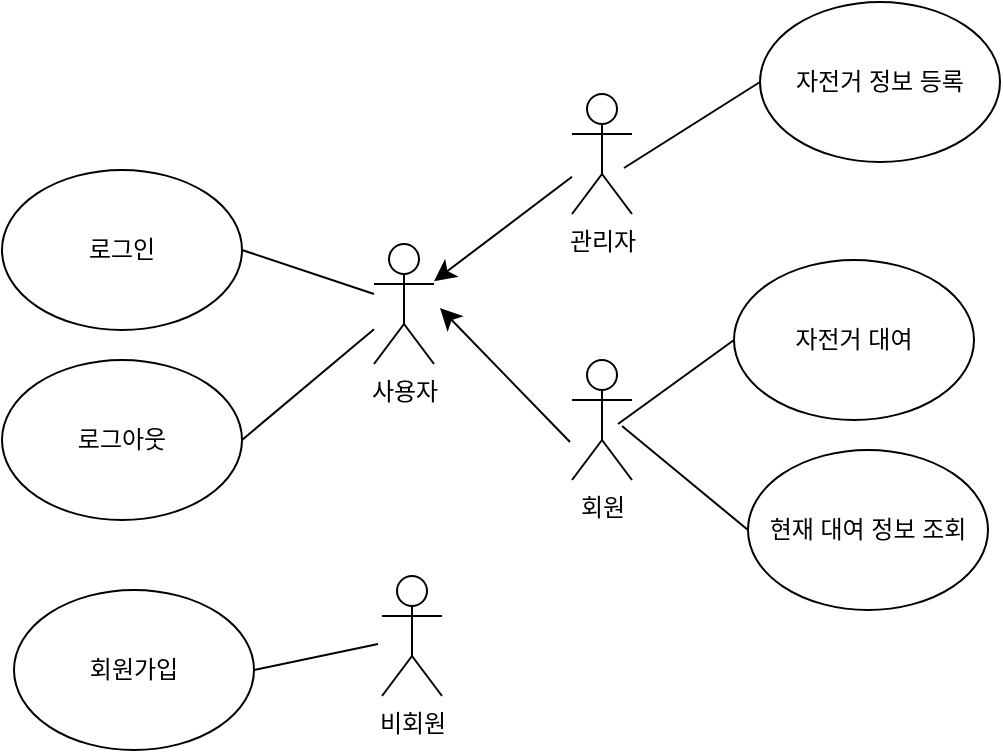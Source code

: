 <mxfile version="27.0.6">
  <diagram name="페이지-1" id="ztJUyA_ev0A8wsrdiSg2">
    <mxGraphModel dx="1681" dy="927" grid="0" gridSize="10" guides="1" tooltips="1" connect="1" arrows="1" fold="1" page="0" pageScale="1" pageWidth="827" pageHeight="1169" math="0" shadow="0">
      <root>
        <mxCell id="0" />
        <mxCell id="1" parent="0" />
        <mxCell id="iPC-y2pTWC_6fDQoEcE1-1" value="사용자" style="shape=umlActor;verticalLabelPosition=bottom;verticalAlign=top;html=1;outlineConnect=0;" parent="1" vertex="1">
          <mxGeometry x="-109" y="87" width="30" height="60" as="geometry" />
        </mxCell>
        <mxCell id="iPC-y2pTWC_6fDQoEcE1-2" value="로그인" style="ellipse;whiteSpace=wrap;html=1;" parent="1" vertex="1">
          <mxGeometry x="-295" y="50" width="120" height="80" as="geometry" />
        </mxCell>
        <mxCell id="iPC-y2pTWC_6fDQoEcE1-3" value="로그아웃" style="ellipse;whiteSpace=wrap;html=1;" parent="1" vertex="1">
          <mxGeometry x="-295" y="145" width="120" height="80" as="geometry" />
        </mxCell>
        <mxCell id="iPC-y2pTWC_6fDQoEcE1-4" value="비회원" style="shape=umlActor;verticalLabelPosition=bottom;verticalAlign=top;html=1;outlineConnect=0;" parent="1" vertex="1">
          <mxGeometry x="-105" y="253" width="30" height="60" as="geometry" />
        </mxCell>
        <mxCell id="iPC-y2pTWC_6fDQoEcE1-5" value="" style="endArrow=none;html=1;rounded=0;fontSize=12;startSize=8;endSize=8;curved=1;exitX=1;exitY=0.5;exitDx=0;exitDy=0;" parent="1" source="iPC-y2pTWC_6fDQoEcE1-2" target="iPC-y2pTWC_6fDQoEcE1-1" edge="1">
          <mxGeometry width="50" height="50" relative="1" as="geometry">
            <mxPoint x="-159" y="81" as="sourcePoint" />
            <mxPoint x="-109" y="31" as="targetPoint" />
          </mxGeometry>
        </mxCell>
        <mxCell id="iPC-y2pTWC_6fDQoEcE1-6" value="" style="endArrow=none;html=1;rounded=0;fontSize=12;startSize=8;endSize=8;curved=1;exitX=1;exitY=0.5;exitDx=0;exitDy=0;" parent="1" source="iPC-y2pTWC_6fDQoEcE1-3" target="iPC-y2pTWC_6fDQoEcE1-1" edge="1">
          <mxGeometry width="50" height="50" relative="1" as="geometry">
            <mxPoint x="-70" y="184" as="sourcePoint" />
            <mxPoint x="-20" y="134" as="targetPoint" />
          </mxGeometry>
        </mxCell>
        <mxCell id="iPC-y2pTWC_6fDQoEcE1-7" value="회원가입" style="ellipse;whiteSpace=wrap;html=1;" parent="1" vertex="1">
          <mxGeometry x="-289" y="260" width="120" height="80" as="geometry" />
        </mxCell>
        <mxCell id="iPC-y2pTWC_6fDQoEcE1-8" value="" style="endArrow=none;html=1;rounded=0;fontSize=12;startSize=8;endSize=8;curved=1;exitX=1;exitY=0.5;exitDx=0;exitDy=0;" parent="1" source="iPC-y2pTWC_6fDQoEcE1-7" edge="1">
          <mxGeometry width="50" height="50" relative="1" as="geometry">
            <mxPoint x="-169" y="297" as="sourcePoint" />
            <mxPoint x="-107" y="287" as="targetPoint" />
          </mxGeometry>
        </mxCell>
        <mxCell id="iPC-y2pTWC_6fDQoEcE1-10" value="관리자" style="shape=umlActor;verticalLabelPosition=bottom;verticalAlign=top;html=1;outlineConnect=0;" parent="1" vertex="1">
          <mxGeometry x="-10" y="12" width="30" height="60" as="geometry" />
        </mxCell>
        <mxCell id="iPC-y2pTWC_6fDQoEcE1-11" value="회원" style="shape=umlActor;verticalLabelPosition=bottom;verticalAlign=top;html=1;outlineConnect=0;" parent="1" vertex="1">
          <mxGeometry x="-10" y="145" width="30" height="60" as="geometry" />
        </mxCell>
        <mxCell id="iPC-y2pTWC_6fDQoEcE1-15" value="" style="endArrow=classic;html=1;rounded=0;fontSize=12;startSize=8;endSize=8;curved=1;" parent="1" source="iPC-y2pTWC_6fDQoEcE1-10" target="iPC-y2pTWC_6fDQoEcE1-1" edge="1">
          <mxGeometry width="50" height="50" relative="1" as="geometry">
            <mxPoint x="234" y="225" as="sourcePoint" />
            <mxPoint x="284" y="175" as="targetPoint" />
          </mxGeometry>
        </mxCell>
        <mxCell id="iPC-y2pTWC_6fDQoEcE1-17" value="" style="endArrow=classic;html=1;rounded=0;fontSize=12;startSize=8;endSize=8;curved=1;" parent="1" edge="1">
          <mxGeometry width="50" height="50" relative="1" as="geometry">
            <mxPoint x="-11" y="186" as="sourcePoint" />
            <mxPoint x="-76" y="119" as="targetPoint" />
          </mxGeometry>
        </mxCell>
        <mxCell id="iPC-y2pTWC_6fDQoEcE1-19" value="자전거 정보 등록" style="ellipse;whiteSpace=wrap;html=1;" parent="1" vertex="1">
          <mxGeometry x="84" y="-34" width="120" height="80" as="geometry" />
        </mxCell>
        <mxCell id="iPC-y2pTWC_6fDQoEcE1-20" value="자전거 대여" style="ellipse;whiteSpace=wrap;html=1;" parent="1" vertex="1">
          <mxGeometry x="71" y="95" width="120" height="80" as="geometry" />
        </mxCell>
        <mxCell id="iPC-y2pTWC_6fDQoEcE1-21" value="현재 대여 정보 조회" style="ellipse;whiteSpace=wrap;html=1;" parent="1" vertex="1">
          <mxGeometry x="78" y="190" width="120" height="80" as="geometry" />
        </mxCell>
        <mxCell id="iPC-y2pTWC_6fDQoEcE1-22" value="" style="endArrow=none;html=1;rounded=0;fontSize=12;startSize=8;endSize=8;curved=1;entryX=0;entryY=0.5;entryDx=0;entryDy=0;" parent="1" target="iPC-y2pTWC_6fDQoEcE1-19" edge="1">
          <mxGeometry width="50" height="50" relative="1" as="geometry">
            <mxPoint x="16" y="49" as="sourcePoint" />
            <mxPoint x="84" y="17" as="targetPoint" />
          </mxGeometry>
        </mxCell>
        <mxCell id="iPC-y2pTWC_6fDQoEcE1-24" value="" style="endArrow=none;html=1;rounded=0;fontSize=12;startSize=8;endSize=8;curved=1;entryX=0;entryY=0.5;entryDx=0;entryDy=0;" parent="1" target="iPC-y2pTWC_6fDQoEcE1-20" edge="1">
          <mxGeometry width="50" height="50" relative="1" as="geometry">
            <mxPoint x="13" y="177" as="sourcePoint" />
            <mxPoint x="284" y="175" as="targetPoint" />
          </mxGeometry>
        </mxCell>
        <mxCell id="iPC-y2pTWC_6fDQoEcE1-25" value="" style="endArrow=none;html=1;rounded=0;fontSize=12;startSize=8;endSize=8;curved=1;entryX=0;entryY=0.5;entryDx=0;entryDy=0;" parent="1" target="iPC-y2pTWC_6fDQoEcE1-21" edge="1">
          <mxGeometry width="50" height="50" relative="1" as="geometry">
            <mxPoint x="15" y="178" as="sourcePoint" />
            <mxPoint x="48" y="289" as="targetPoint" />
          </mxGeometry>
        </mxCell>
      </root>
    </mxGraphModel>
  </diagram>
</mxfile>

